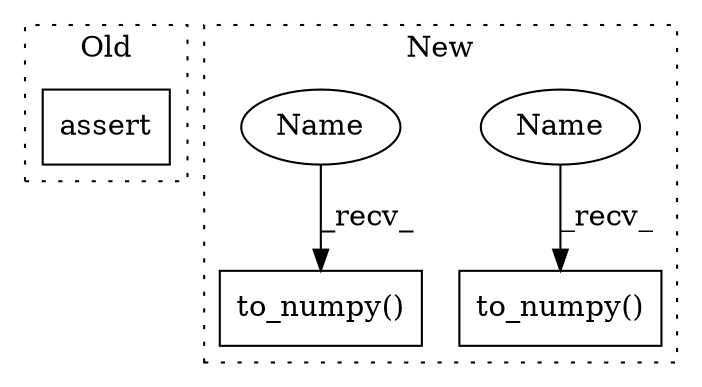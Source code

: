 digraph G {
subgraph cluster0 {
1 [label="assert" a="65" s="1861" l="7" shape="box"];
label = "Old";
style="dotted";
}
subgraph cluster1 {
2 [label="to_numpy()" a="75" s="2006,2029" l="13,1" shape="box"];
3 [label="to_numpy()" a="75" s="2032,2055" l="13,1" shape="box"];
4 [label="Name" a="87" s="2032" l="3" shape="ellipse"];
5 [label="Name" a="87" s="2006" l="3" shape="ellipse"];
label = "New";
style="dotted";
}
4 -> 3 [label="_recv_"];
5 -> 2 [label="_recv_"];
}